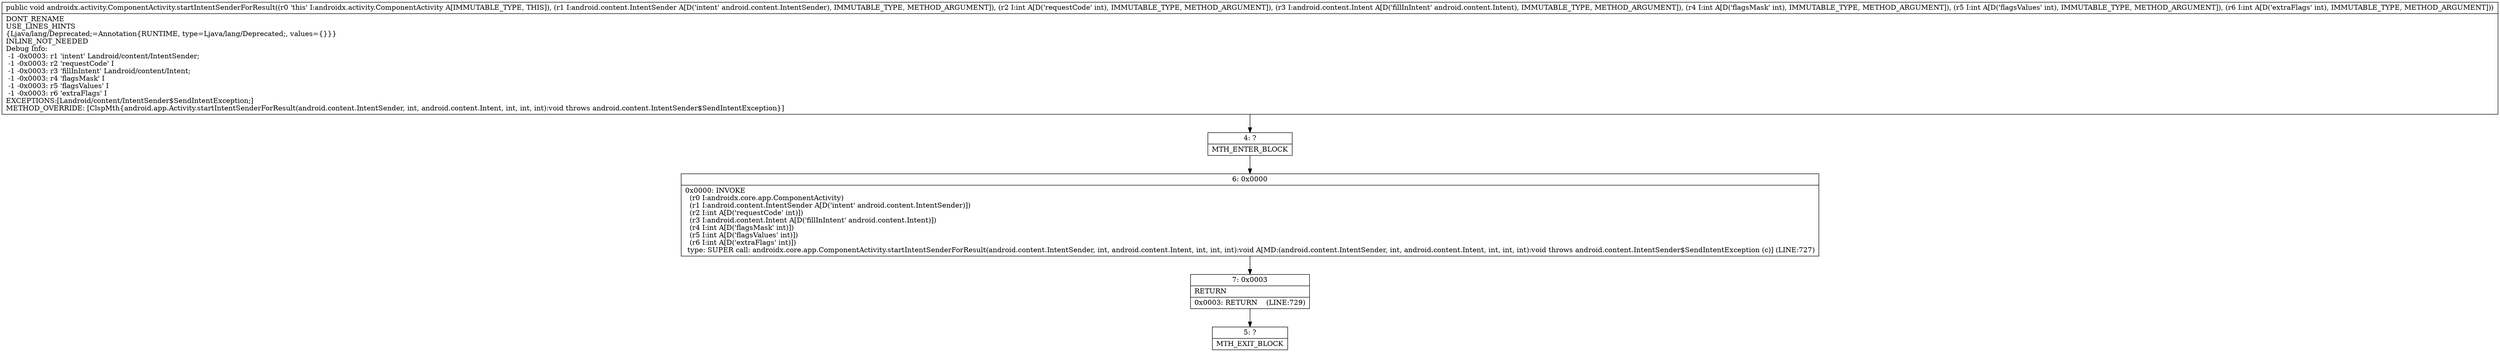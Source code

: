 digraph "CFG forandroidx.activity.ComponentActivity.startIntentSenderForResult(Landroid\/content\/IntentSender;ILandroid\/content\/Intent;III)V" {
Node_4 [shape=record,label="{4\:\ ?|MTH_ENTER_BLOCK\l}"];
Node_6 [shape=record,label="{6\:\ 0x0000|0x0000: INVOKE  \l  (r0 I:androidx.core.app.ComponentActivity)\l  (r1 I:android.content.IntentSender A[D('intent' android.content.IntentSender)])\l  (r2 I:int A[D('requestCode' int)])\l  (r3 I:android.content.Intent A[D('fillInIntent' android.content.Intent)])\l  (r4 I:int A[D('flagsMask' int)])\l  (r5 I:int A[D('flagsValues' int)])\l  (r6 I:int A[D('extraFlags' int)])\l type: SUPER call: androidx.core.app.ComponentActivity.startIntentSenderForResult(android.content.IntentSender, int, android.content.Intent, int, int, int):void A[MD:(android.content.IntentSender, int, android.content.Intent, int, int, int):void throws android.content.IntentSender$SendIntentException (c)] (LINE:727)\l}"];
Node_7 [shape=record,label="{7\:\ 0x0003|RETURN\l|0x0003: RETURN    (LINE:729)\l}"];
Node_5 [shape=record,label="{5\:\ ?|MTH_EXIT_BLOCK\l}"];
MethodNode[shape=record,label="{public void androidx.activity.ComponentActivity.startIntentSenderForResult((r0 'this' I:androidx.activity.ComponentActivity A[IMMUTABLE_TYPE, THIS]), (r1 I:android.content.IntentSender A[D('intent' android.content.IntentSender), IMMUTABLE_TYPE, METHOD_ARGUMENT]), (r2 I:int A[D('requestCode' int), IMMUTABLE_TYPE, METHOD_ARGUMENT]), (r3 I:android.content.Intent A[D('fillInIntent' android.content.Intent), IMMUTABLE_TYPE, METHOD_ARGUMENT]), (r4 I:int A[D('flagsMask' int), IMMUTABLE_TYPE, METHOD_ARGUMENT]), (r5 I:int A[D('flagsValues' int), IMMUTABLE_TYPE, METHOD_ARGUMENT]), (r6 I:int A[D('extraFlags' int), IMMUTABLE_TYPE, METHOD_ARGUMENT]))  | DONT_RENAME\lUSE_LINES_HINTS\l\{Ljava\/lang\/Deprecated;=Annotation\{RUNTIME, type=Ljava\/lang\/Deprecated;, values=\{\}\}\}\lINLINE_NOT_NEEDED\lDebug Info:\l  \-1 \-0x0003: r1 'intent' Landroid\/content\/IntentSender;\l  \-1 \-0x0003: r2 'requestCode' I\l  \-1 \-0x0003: r3 'fillInIntent' Landroid\/content\/Intent;\l  \-1 \-0x0003: r4 'flagsMask' I\l  \-1 \-0x0003: r5 'flagsValues' I\l  \-1 \-0x0003: r6 'extraFlags' I\lEXCEPTIONS:[Landroid\/content\/IntentSender$SendIntentException;]\lMETHOD_OVERRIDE: [ClspMth\{android.app.Activity.startIntentSenderForResult(android.content.IntentSender, int, android.content.Intent, int, int, int):void throws android.content.IntentSender$SendIntentException\}]\l}"];
MethodNode -> Node_4;Node_4 -> Node_6;
Node_6 -> Node_7;
Node_7 -> Node_5;
}


